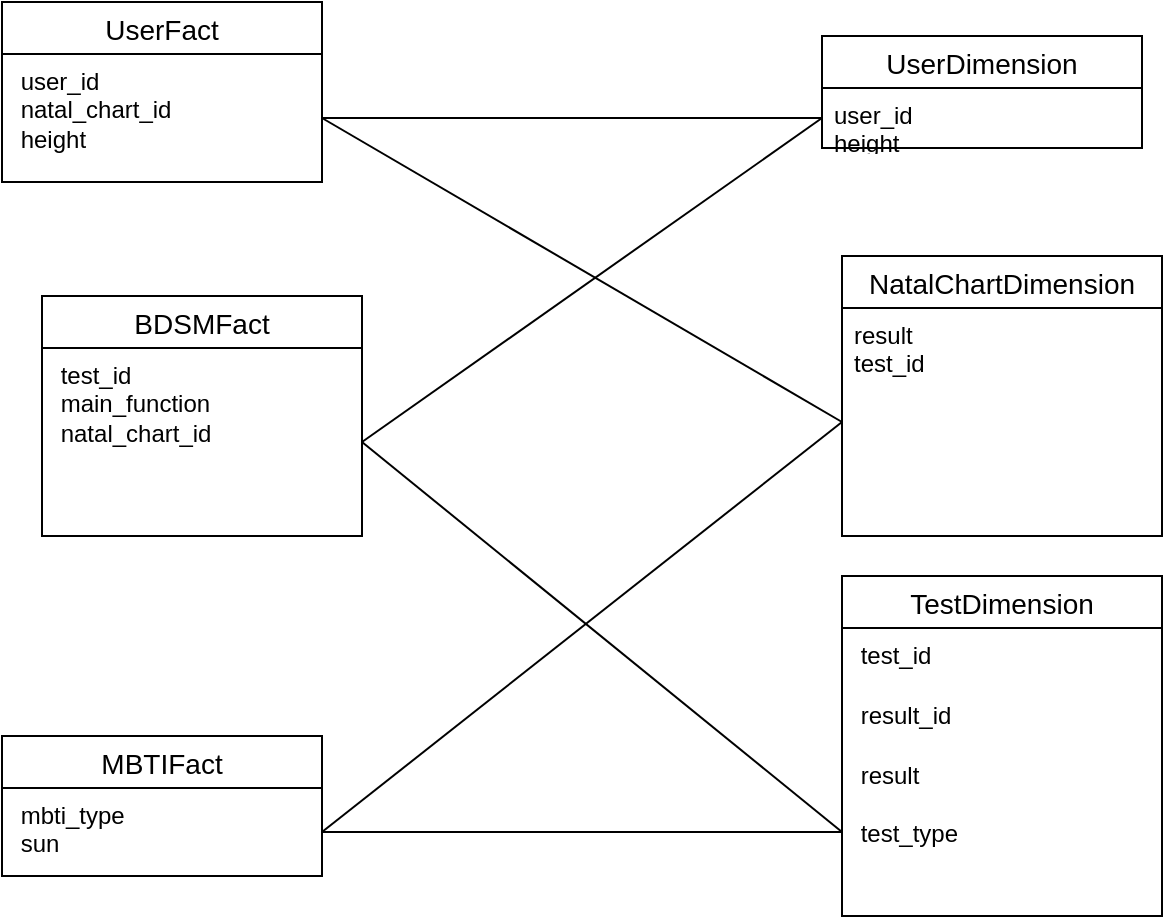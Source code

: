 <mxfile version="22.1.5" type="device">
  <diagram name="Page-1" id="GnhyM_7OSpbOP_-snMtv">
    <mxGraphModel dx="855" dy="577" grid="1" gridSize="10" guides="1" tooltips="1" connect="1" arrows="1" fold="1" page="1" pageScale="1" pageWidth="850" pageHeight="1100" math="0" shadow="0">
      <root>
        <mxCell id="0" />
        <mxCell id="1" parent="0" />
        <mxCell id="f1pWlCNGV7_UW5k-44EB-5" value="UserFact" style="swimlane;fontStyle=0;childLayout=stackLayout;horizontal=1;startSize=26;horizontalStack=0;resizeParent=1;resizeParentMax=0;resizeLast=0;collapsible=1;marginBottom=0;align=center;fontSize=14;" vertex="1" parent="1">
          <mxGeometry x="150" y="13" width="160" height="90" as="geometry" />
        </mxCell>
        <mxCell id="f1pWlCNGV7_UW5k-44EB-6" value="&amp;nbsp;user_id&lt;br&gt;&amp;nbsp;natal_chart_id&lt;br&gt;&amp;nbsp;height" style="text;strokeColor=none;fillColor=none;spacingLeft=4;spacingRight=4;overflow=hidden;rotatable=0;points=[[0,0.5],[1,0.5]];portConstraint=eastwest;fontSize=12;whiteSpace=wrap;html=1;" vertex="1" parent="f1pWlCNGV7_UW5k-44EB-5">
          <mxGeometry y="26" width="160" height="64" as="geometry" />
        </mxCell>
        <mxCell id="f1pWlCNGV7_UW5k-44EB-9" value="BDSMFact" style="swimlane;fontStyle=0;childLayout=stackLayout;horizontal=1;startSize=26;horizontalStack=0;resizeParent=1;resizeParentMax=0;resizeLast=0;collapsible=1;marginBottom=0;align=center;fontSize=14;" vertex="1" parent="1">
          <mxGeometry x="170" y="160" width="160" height="120" as="geometry" />
        </mxCell>
        <mxCell id="f1pWlCNGV7_UW5k-44EB-10" value="&amp;nbsp;test_id&lt;br&gt;&amp;nbsp;main_function&lt;br&gt;&amp;nbsp;natal_chart_id" style="text;strokeColor=none;fillColor=none;spacingLeft=4;spacingRight=4;overflow=hidden;rotatable=0;points=[[0,0.5],[1,0.5]];portConstraint=eastwest;fontSize=12;whiteSpace=wrap;html=1;" vertex="1" parent="f1pWlCNGV7_UW5k-44EB-9">
          <mxGeometry y="26" width="160" height="94" as="geometry" />
        </mxCell>
        <mxCell id="f1pWlCNGV7_UW5k-44EB-17" value="MBTIFact" style="swimlane;fontStyle=0;childLayout=stackLayout;horizontal=1;startSize=26;horizontalStack=0;resizeParent=1;resizeParentMax=0;resizeLast=0;collapsible=1;marginBottom=0;align=center;fontSize=14;" vertex="1" parent="1">
          <mxGeometry x="150" y="380" width="160" height="70" as="geometry" />
        </mxCell>
        <mxCell id="f1pWlCNGV7_UW5k-44EB-18" value="&amp;nbsp;mbti_type&lt;br&gt;&amp;nbsp;sun" style="text;strokeColor=none;fillColor=none;spacingLeft=4;spacingRight=4;overflow=hidden;rotatable=0;points=[[0,0.5],[1,0.5]];portConstraint=eastwest;fontSize=12;whiteSpace=wrap;html=1;" vertex="1" parent="f1pWlCNGV7_UW5k-44EB-17">
          <mxGeometry y="26" width="160" height="44" as="geometry" />
        </mxCell>
        <mxCell id="f1pWlCNGV7_UW5k-44EB-21" value="NatalChartDimension" style="swimlane;fontStyle=0;childLayout=stackLayout;horizontal=1;startSize=26;horizontalStack=0;resizeParent=1;resizeParentMax=0;resizeLast=0;collapsible=1;marginBottom=0;align=center;fontSize=14;" vertex="1" parent="1">
          <mxGeometry x="570" y="140" width="160" height="140" as="geometry">
            <mxRectangle x="540" y="30" width="170" height="30" as="alternateBounds" />
          </mxGeometry>
        </mxCell>
        <mxCell id="f1pWlCNGV7_UW5k-44EB-22" value="result&lt;br&gt;test_id" style="text;strokeColor=none;fillColor=none;spacingLeft=4;spacingRight=4;overflow=hidden;rotatable=0;points=[[0,0.5],[1,0.5]];portConstraint=eastwest;fontSize=12;whiteSpace=wrap;html=1;" vertex="1" parent="f1pWlCNGV7_UW5k-44EB-21">
          <mxGeometry y="26" width="160" height="114" as="geometry" />
        </mxCell>
        <mxCell id="f1pWlCNGV7_UW5k-44EB-25" value="TestDimension" style="swimlane;fontStyle=0;childLayout=stackLayout;horizontal=1;startSize=26;horizontalStack=0;resizeParent=1;resizeParentMax=0;resizeLast=0;collapsible=1;marginBottom=0;align=center;fontSize=14;" vertex="1" parent="1">
          <mxGeometry x="570" y="300" width="160" height="170" as="geometry">
            <mxRectangle x="540" y="244" width="130" height="30" as="alternateBounds" />
          </mxGeometry>
        </mxCell>
        <mxCell id="f1pWlCNGV7_UW5k-44EB-26" value="&amp;nbsp;test_id" style="text;strokeColor=none;fillColor=none;spacingLeft=4;spacingRight=4;overflow=hidden;rotatable=0;points=[[0,0.5],[1,0.5]];portConstraint=eastwest;fontSize=12;whiteSpace=wrap;html=1;" vertex="1" parent="f1pWlCNGV7_UW5k-44EB-25">
          <mxGeometry y="26" width="160" height="30" as="geometry" />
        </mxCell>
        <mxCell id="f1pWlCNGV7_UW5k-44EB-27" value="&amp;nbsp;result_id" style="text;strokeColor=none;fillColor=none;spacingLeft=4;spacingRight=4;overflow=hidden;rotatable=0;points=[[0,0.5],[1,0.5]];portConstraint=eastwest;fontSize=12;whiteSpace=wrap;html=1;" vertex="1" parent="f1pWlCNGV7_UW5k-44EB-25">
          <mxGeometry y="56" width="160" height="30" as="geometry" />
        </mxCell>
        <mxCell id="f1pWlCNGV7_UW5k-44EB-28" value="&amp;nbsp;result&lt;br&gt;&lt;br&gt;&amp;nbsp;test_type" style="text;strokeColor=none;fillColor=none;spacingLeft=4;spacingRight=4;overflow=hidden;rotatable=0;points=[[0,0.5],[1,0.5]];portConstraint=eastwest;fontSize=12;whiteSpace=wrap;html=1;" vertex="1" parent="f1pWlCNGV7_UW5k-44EB-25">
          <mxGeometry y="86" width="160" height="84" as="geometry" />
        </mxCell>
        <mxCell id="f1pWlCNGV7_UW5k-44EB-29" value="UserDimension" style="swimlane;fontStyle=0;childLayout=stackLayout;horizontal=1;startSize=26;horizontalStack=0;resizeParent=1;resizeParentMax=0;resizeLast=0;collapsible=1;marginBottom=0;align=center;fontSize=14;" vertex="1" parent="1">
          <mxGeometry x="560" y="30" width="160" height="56" as="geometry">
            <mxRectangle x="490" y="100" width="140" height="30" as="alternateBounds" />
          </mxGeometry>
        </mxCell>
        <mxCell id="f1pWlCNGV7_UW5k-44EB-30" value="user_id&lt;br&gt;height" style="text;strokeColor=none;fillColor=none;spacingLeft=4;spacingRight=4;overflow=hidden;rotatable=0;points=[[0,0.5],[1,0.5]];portConstraint=eastwest;fontSize=12;whiteSpace=wrap;html=1;" vertex="1" parent="f1pWlCNGV7_UW5k-44EB-29">
          <mxGeometry y="26" width="160" height="30" as="geometry" />
        </mxCell>
        <mxCell id="f1pWlCNGV7_UW5k-44EB-33" value="" style="endArrow=none;html=1;rounded=0;entryX=0;entryY=0.5;entryDx=0;entryDy=0;exitX=1;exitY=0.5;exitDx=0;exitDy=0;" edge="1" parent="1" source="f1pWlCNGV7_UW5k-44EB-6" target="f1pWlCNGV7_UW5k-44EB-30">
          <mxGeometry width="50" height="50" relative="1" as="geometry">
            <mxPoint x="290" y="-230" as="sourcePoint" />
            <mxPoint x="340" y="-280" as="targetPoint" />
          </mxGeometry>
        </mxCell>
        <mxCell id="f1pWlCNGV7_UW5k-44EB-34" value="" style="endArrow=none;html=1;rounded=0;entryX=0;entryY=0.5;entryDx=0;entryDy=0;exitX=1;exitY=0.5;exitDx=0;exitDy=0;" edge="1" parent="1" source="f1pWlCNGV7_UW5k-44EB-6" target="f1pWlCNGV7_UW5k-44EB-22">
          <mxGeometry width="50" height="50" relative="1" as="geometry">
            <mxPoint x="260" y="138" as="sourcePoint" />
            <mxPoint x="570" y="81" as="targetPoint" />
          </mxGeometry>
        </mxCell>
        <mxCell id="f1pWlCNGV7_UW5k-44EB-35" value="" style="endArrow=none;html=1;rounded=0;entryX=0;entryY=0.5;entryDx=0;entryDy=0;exitX=1;exitY=0.5;exitDx=0;exitDy=0;" edge="1" parent="1" source="f1pWlCNGV7_UW5k-44EB-10" target="f1pWlCNGV7_UW5k-44EB-30">
          <mxGeometry width="50" height="50" relative="1" as="geometry">
            <mxPoint x="270" y="148" as="sourcePoint" />
            <mxPoint x="580" y="91" as="targetPoint" />
          </mxGeometry>
        </mxCell>
        <mxCell id="f1pWlCNGV7_UW5k-44EB-36" value="" style="endArrow=none;html=1;rounded=0;entryX=0;entryY=0.5;entryDx=0;entryDy=0;exitX=1;exitY=0.5;exitDx=0;exitDy=0;" edge="1" parent="1" source="f1pWlCNGV7_UW5k-44EB-10" target="f1pWlCNGV7_UW5k-44EB-28">
          <mxGeometry width="50" height="50" relative="1" as="geometry">
            <mxPoint x="280" y="158" as="sourcePoint" />
            <mxPoint x="590" y="101" as="targetPoint" />
          </mxGeometry>
        </mxCell>
        <mxCell id="f1pWlCNGV7_UW5k-44EB-37" value="" style="endArrow=none;html=1;rounded=0;entryX=0;entryY=0.5;entryDx=0;entryDy=0;exitX=1;exitY=0.5;exitDx=0;exitDy=0;" edge="1" parent="1" source="f1pWlCNGV7_UW5k-44EB-18" target="f1pWlCNGV7_UW5k-44EB-22">
          <mxGeometry width="50" height="50" relative="1" as="geometry">
            <mxPoint x="290" y="168" as="sourcePoint" />
            <mxPoint x="600" y="111" as="targetPoint" />
          </mxGeometry>
        </mxCell>
        <mxCell id="f1pWlCNGV7_UW5k-44EB-38" value="" style="endArrow=none;html=1;rounded=0;entryX=0;entryY=0.5;entryDx=0;entryDy=0;exitX=1;exitY=0.5;exitDx=0;exitDy=0;" edge="1" parent="1" source="f1pWlCNGV7_UW5k-44EB-18" target="f1pWlCNGV7_UW5k-44EB-28">
          <mxGeometry width="50" height="50" relative="1" as="geometry">
            <mxPoint x="300" y="178" as="sourcePoint" />
            <mxPoint x="610" y="121" as="targetPoint" />
          </mxGeometry>
        </mxCell>
      </root>
    </mxGraphModel>
  </diagram>
</mxfile>
